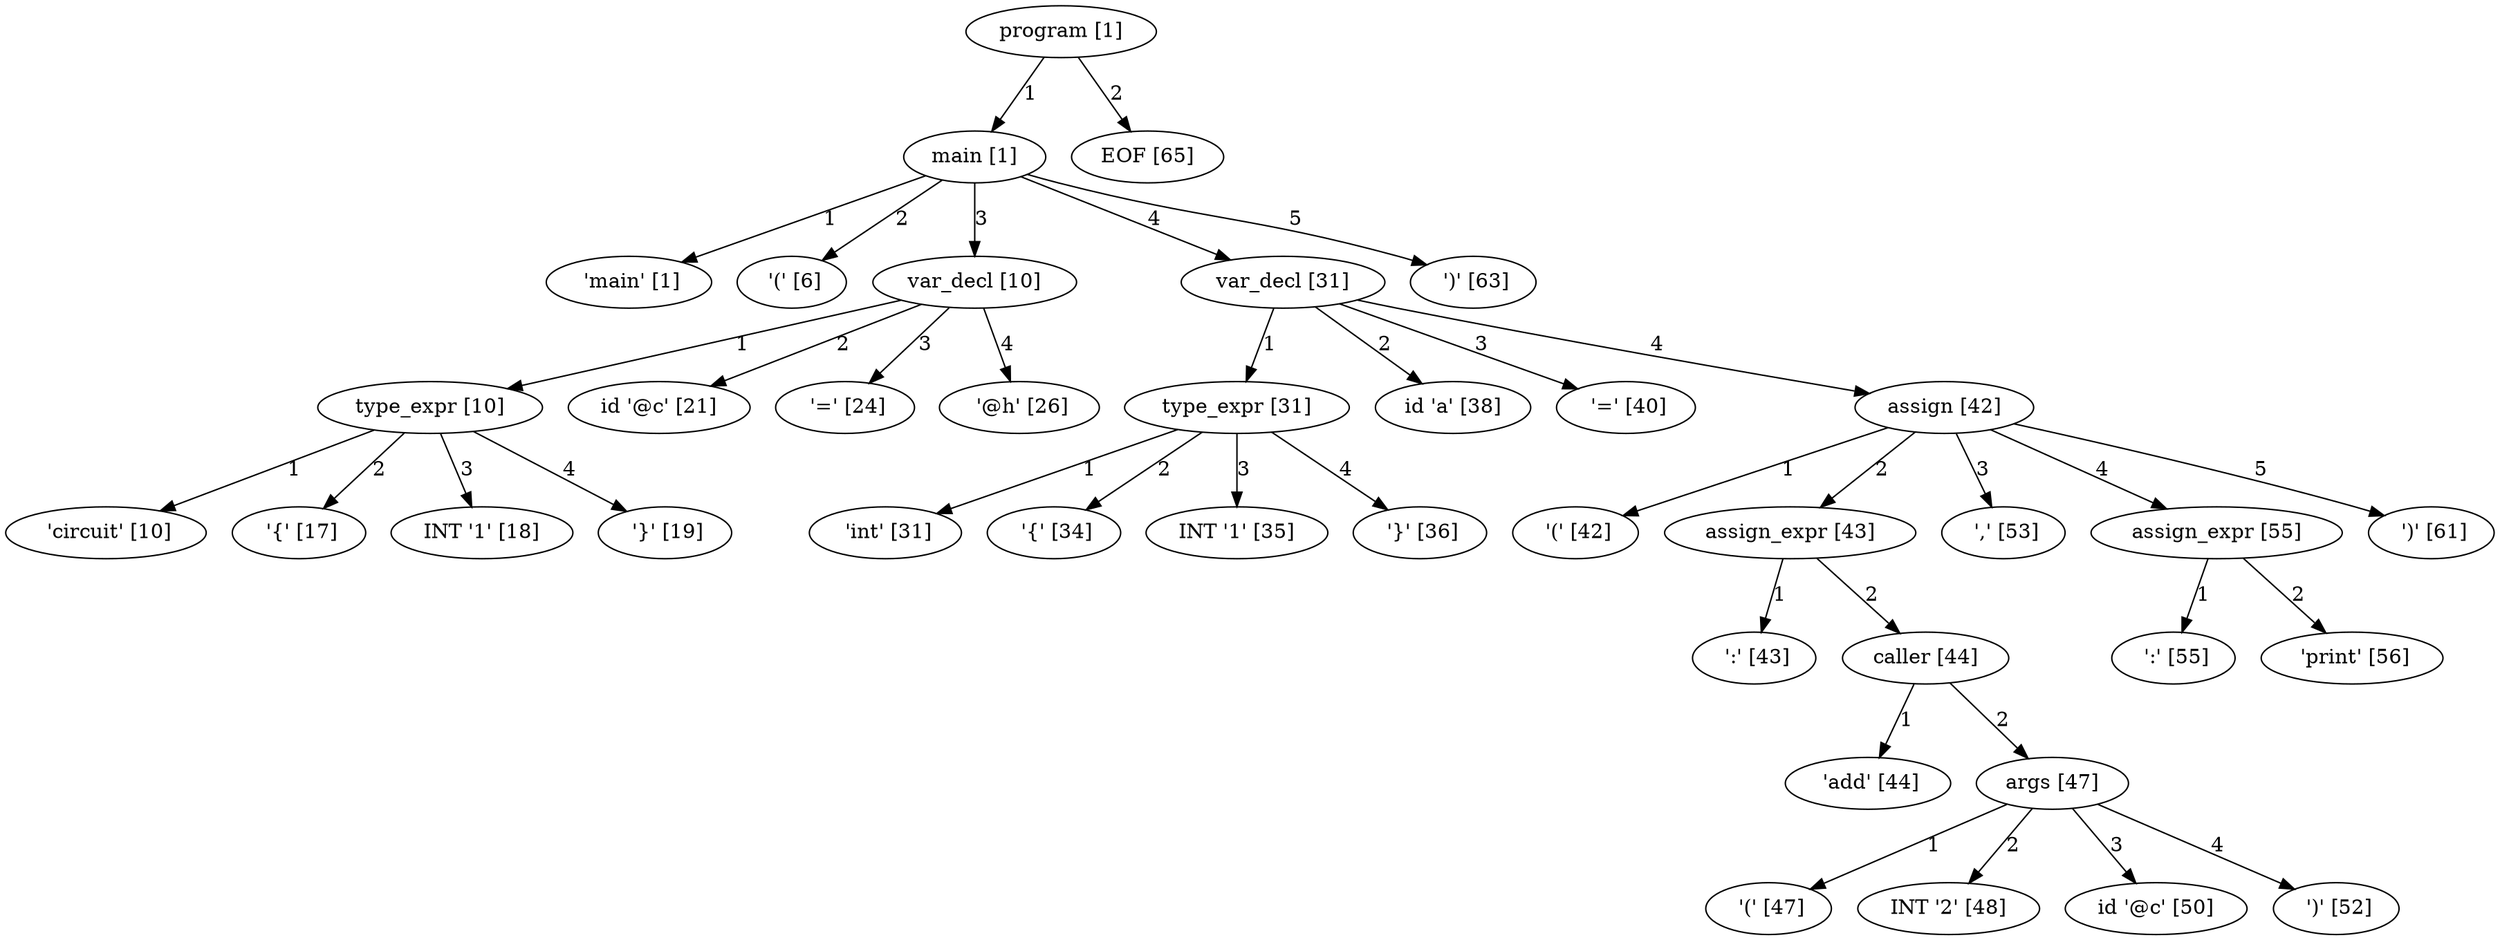 digraph arpeggio_graph {
140153232000960 [label="program [1]"];
140153232000960->140153232000832 [label="1"]

140153232000832 [label="main [1]"];
140153232000832->140153232447184 [label="1"]

140153232447184 [label=" 'main' [1]"];
140153232000832->140153232447072 [label="2"]

140153232447072 [label=" '(' [6]"];
140153232000832->140153231999552 [label="3"]

140153231999552 [label="var_decl [10]"];
140153231999552->140153231999168 [label="1"]

140153231999168 [label="type_expr [10]"];
140153231999168->140153232447296 [label="1"]

140153232447296 [label=" 'circuit' [10]"];
140153231999168->140153232447408 [label="2"]

140153232447408 [label=" '{' [17]"];
140153231999168->140153232447744 [label="3"]

140153232447744 [label="INT '1' [18]"];
140153231999168->140153232447520 [label="4"]

140153232447520 [label=" '}' [19]"];
140153231999552->140153232447856 [label="2"]

140153232447856 [label="id '@c' [21]"];
140153231999552->140153232447968 [label="3"]

140153232447968 [label=" '=' [24]"];
140153231999552->140153232448080 [label="4"]

140153232448080 [label=" '@h' [26]"];
140153232000832->140153232000704 [label="4"]

140153232000704 [label="var_decl [31]"];
140153232000704->140153231999680 [label="1"]

140153231999680 [label="type_expr [31]"];
140153231999680->140153232448192 [label="1"]

140153232448192 [label=" 'int' [31]"];
140153231999680->140153232448304 [label="2"]

140153232448304 [label=" '{' [34]"];
140153231999680->140153232448528 [label="3"]

140153232448528 [label="INT '1' [35]"];
140153231999680->140153232448640 [label="4"]

140153232448640 [label=" '}' [36]"];
140153232000704->140153232448752 [label="2"]

140153232448752 [label="id 'a' [38]"];
140153232000704->140153232448864 [label="3"]

140153232448864 [label=" '=' [40]"];
140153232000704->140153232000576 [label="4"]

140153232000576 [label="assign [42]"];
140153232000576->140153232449088 [label="1"]

140153232449088 [label=" '(' [42]"];
140153232000576->140153232000320 [label="2"]

140153232000320 [label="assign_expr [43]"];
140153232000320->140153232449200 [label="1"]

140153232449200 [label=" ':' [43]"];
140153232000320->140153232000192 [label="2"]

140153232000192 [label="caller [44]"];
140153232000192->140153232449312 [label="1"]

140153232449312 [label=" 'add' [44]"];
140153232000192->140153232000064 [label="2"]

140153232000064 [label="args [47]"];
140153232000064->140153232449424 [label="1"]

140153232449424 [label=" '(' [47]"];
140153232000064->140153232142400 [label="2"]

140153232142400 [label="INT '2' [48]"];
140153232000064->140153232142512 [label="3"]

140153232142512 [label="id '@c' [50]"];
140153232000064->140153232142624 [label="4"]

140153232142624 [label=" ')' [52]"];
140153232000576->140153232142736 [label="3"]

140153232142736 [label=" ',' [53]"];
140153232000576->140153232000448 [label="4"]

140153232000448 [label="assign_expr [55]"];
140153232000448->140153232142960 [label="1"]

140153232142960 [label=" ':' [55]"];
140153232000448->140153232143072 [label="2"]

140153232143072 [label=" 'print' [56]"];
140153232000576->140153232143184 [label="5"]

140153232143184 [label=" ')' [61]"];
140153232000832->140153232143296 [label="5"]

140153232143296 [label=" ')' [63]"];
140153232000960->140153232143408 [label="2"]

140153232143408 [label="EOF [65]"];
}